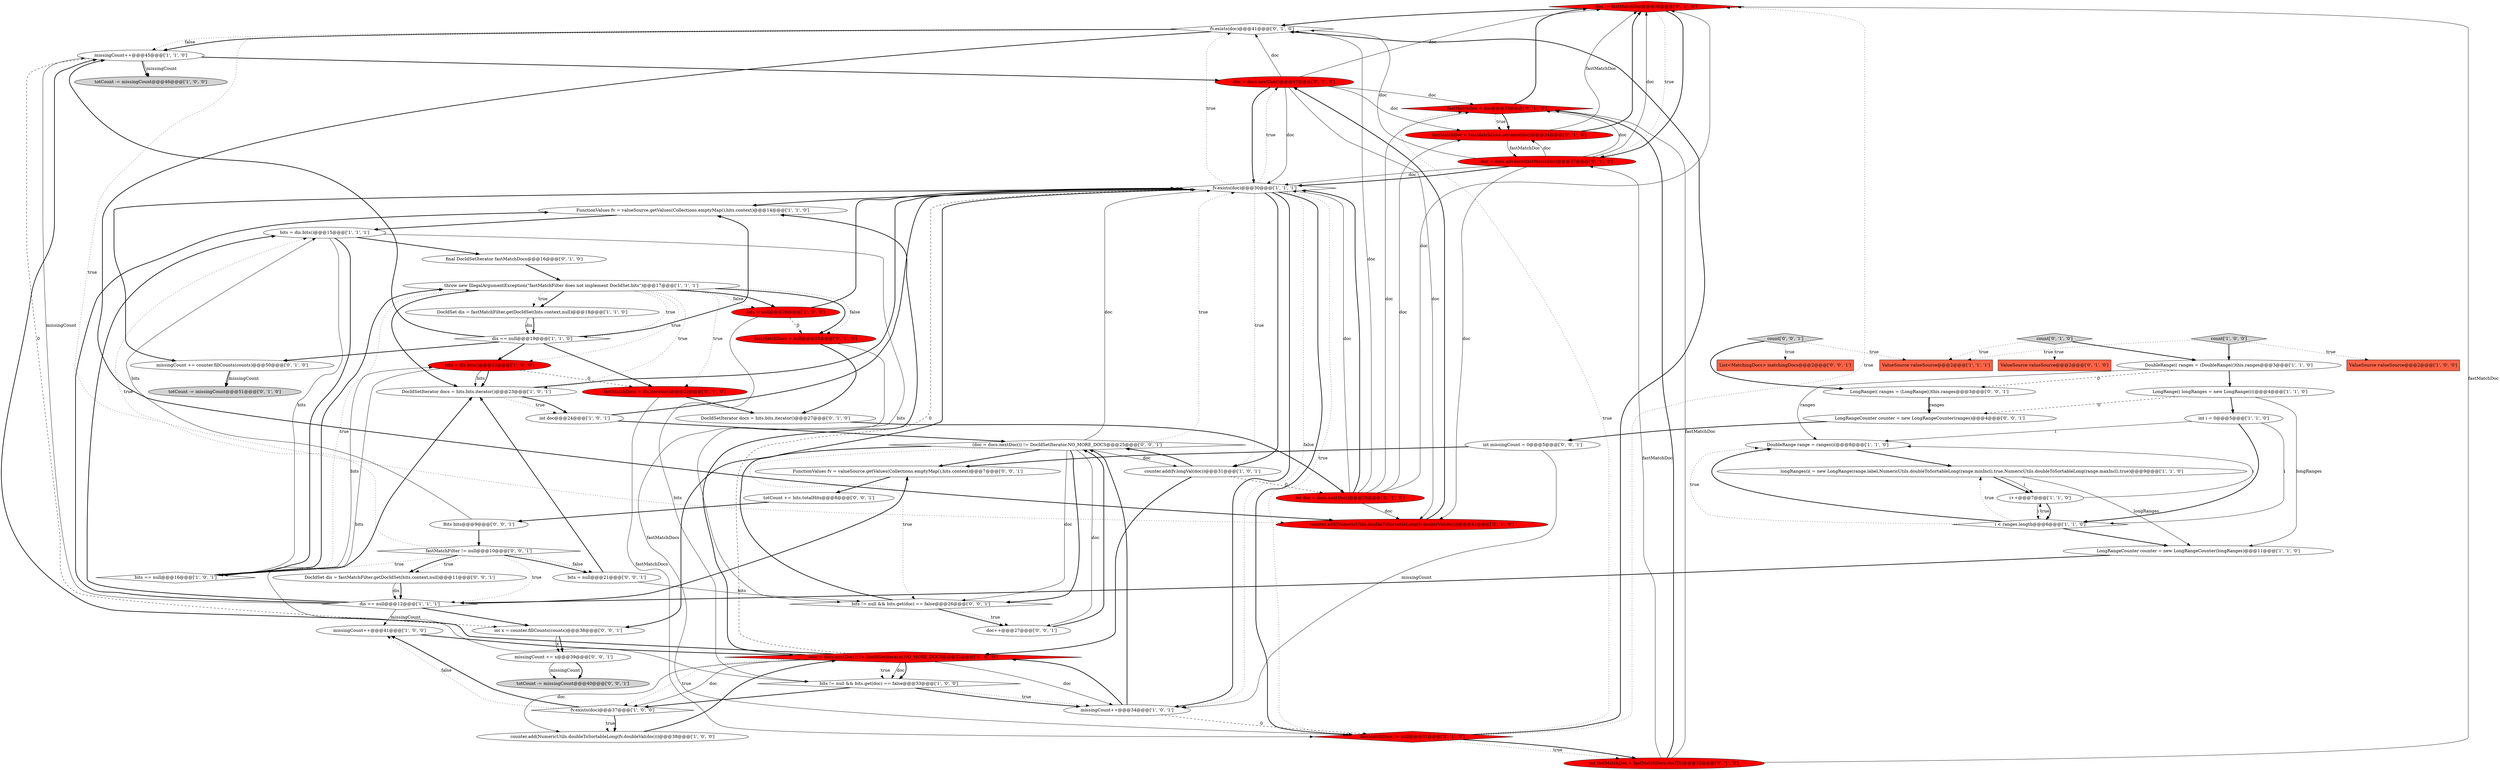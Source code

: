 digraph {
42 [style = filled, label = "doc != fastMatchDoc@@@36@@@['0', '1', '0']", fillcolor = red, shape = diamond image = "AAA1AAABBB2BBB"];
51 [style = filled, label = "FunctionValues fv = valueSource.getValues(Collections.emptyMap(),hits.context)@@@7@@@['0', '0', '1']", fillcolor = white, shape = ellipse image = "AAA0AAABBB3BBB"];
34 [style = filled, label = "fastMatchDocs = null@@@25@@@['0', '1', '0']", fillcolor = red, shape = ellipse image = "AAA1AAABBB2BBB"];
16 [style = filled, label = "throw new IllegalArgumentException(\"fastMatchFilter does not implement DocIdSet.bits\")@@@17@@@['1', '1', '1']", fillcolor = white, shape = ellipse image = "AAA0AAABBB1BBB"];
41 [style = filled, label = "fv.exists(doc)@@@41@@@['0', '1', '0']", fillcolor = white, shape = diamond image = "AAA0AAABBB2BBB"];
31 [style = filled, label = "missingCount++@@@45@@@['1', '1', '0']", fillcolor = white, shape = ellipse image = "AAA0AAABBB1BBB"];
28 [style = filled, label = "missingCount++@@@34@@@['1', '0', '1']", fillcolor = white, shape = ellipse image = "AAA0AAABBB1BBB"];
44 [style = filled, label = "final DocIdSetIterator fastMatchDocs@@@16@@@['0', '1', '0']", fillcolor = white, shape = ellipse image = "AAA0AAABBB2BBB"];
6 [style = filled, label = "counter.add(fv.longVal(doc))@@@31@@@['1', '0', '1']", fillcolor = white, shape = ellipse image = "AAA0AAABBB1BBB"];
45 [style = filled, label = "DocIdSetIterator docs = hits.bits.iterator()@@@27@@@['0', '1', '0']", fillcolor = white, shape = ellipse image = "AAA0AAABBB2BBB"];
3 [style = filled, label = "totCount -= missingCount@@@46@@@['1', '0', '0']", fillcolor = lightgray, shape = ellipse image = "AAA0AAABBB1BBB"];
27 [style = filled, label = "DocIdSet dis = fastMatchFilter.getDocIdSet(hits.context,null)@@@18@@@['1', '1', '0']", fillcolor = white, shape = ellipse image = "AAA0AAABBB1BBB"];
61 [style = filled, label = "count['0', '0', '1']", fillcolor = lightgray, shape = diamond image = "AAA0AAABBB3BBB"];
4 [style = filled, label = "int i = 0@@@5@@@['1', '1', '0']", fillcolor = white, shape = ellipse image = "AAA0AAABBB1BBB"];
39 [style = filled, label = "fastMatchDoc = fastMatchDocs.advance(doc)@@@34@@@['0', '1', '0']", fillcolor = red, shape = ellipse image = "AAA1AAABBB2BBB"];
11 [style = filled, label = "fv.exists(doc)@@@30@@@['1', '1', '1']", fillcolor = white, shape = diamond image = "AAA0AAABBB1BBB"];
58 [style = filled, label = "LongRangeCounter counter = new LongRangeCounter(ranges)@@@4@@@['0', '0', '1']", fillcolor = white, shape = ellipse image = "AAA0AAABBB3BBB"];
59 [style = filled, label = "int x = counter.fillCounts(counts)@@@38@@@['0', '0', '1']", fillcolor = white, shape = ellipse image = "AAA0AAABBB3BBB"];
63 [style = filled, label = "totCount += hits.totalHits@@@8@@@['0', '0', '1']", fillcolor = white, shape = ellipse image = "AAA0AAABBB3BBB"];
40 [style = filled, label = "totCount -= missingCount@@@51@@@['0', '1', '0']", fillcolor = lightgray, shape = ellipse image = "AAA0AAABBB2BBB"];
60 [style = filled, label = "doc++@@@27@@@['0', '0', '1']", fillcolor = white, shape = ellipse image = "AAA0AAABBB3BBB"];
46 [style = filled, label = "int doc = docs.nextDoc()@@@28@@@['0', '1', '0']", fillcolor = red, shape = ellipse image = "AAA1AAABBB2BBB"];
20 [style = filled, label = "dis == null@@@12@@@['1', '1', '1']", fillcolor = white, shape = diamond image = "AAA0AAABBB1BBB"];
33 [style = filled, label = "missingCount += counter.fillCounts(counts)@@@50@@@['0', '1', '0']", fillcolor = white, shape = ellipse image = "AAA0AAABBB2BBB"];
50 [style = filled, label = "Bits bits@@@9@@@['0', '0', '1']", fillcolor = white, shape = ellipse image = "AAA0AAABBB3BBB"];
53 [style = filled, label = "List<MatchingDocs> matchingDocs@@@2@@@['0', '0', '1']", fillcolor = tomato, shape = box image = "AAA0AAABBB3BBB"];
54 [style = filled, label = "bits != null && bits.get(doc) == false@@@26@@@['0', '0', '1']", fillcolor = white, shape = diamond image = "AAA0AAABBB3BBB"];
57 [style = filled, label = "(doc = docs.nextDoc()) != DocIdSetIterator.NO_MORE_DOCS@@@25@@@['0', '0', '1']", fillcolor = white, shape = diamond image = "AAA0AAABBB3BBB"];
24 [style = filled, label = "LongRange(( longRanges = new LongRange((((@@@4@@@['1', '1', '0']", fillcolor = white, shape = ellipse image = "AAA0AAABBB1BBB"];
35 [style = filled, label = "ValueSource valueSource@@@2@@@['0', '1', '0']", fillcolor = tomato, shape = box image = "AAA0AAABBB2BBB"];
8 [style = filled, label = "fv.exists(doc)@@@37@@@['1', '0', '0']", fillcolor = white, shape = diamond image = "AAA0AAABBB1BBB"];
12 [style = filled, label = "bits = dis.bits()@@@22@@@['1', '0', '0']", fillcolor = red, shape = ellipse image = "AAA1AAABBB1BBB"];
17 [style = filled, label = "longRanges(i( = new LongRange(range.label,NumericUtils.doubleToSortableLong(range.minIncl),true,NumericUtils.doubleToSortableLong(range.maxIncl),true)@@@9@@@['1', '1', '0']", fillcolor = white, shape = ellipse image = "AAA0AAABBB1BBB"];
30 [style = filled, label = "DoubleRange(( ranges = (DoubleRange(()this.ranges@@@3@@@['1', '1', '0']", fillcolor = white, shape = ellipse image = "AAA0AAABBB1BBB"];
43 [style = filled, label = "counter.add(NumericUtils.doubleToSortableLong(fv.doubleVal(doc)))@@@42@@@['0', '1', '0']", fillcolor = red, shape = ellipse image = "AAA1AAABBB2BBB"];
62 [style = filled, label = "int missingCount = 0@@@5@@@['0', '0', '1']", fillcolor = white, shape = ellipse image = "AAA0AAABBB3BBB"];
49 [style = filled, label = "int fastMatchDoc = fastMatchDocs.docID()@@@32@@@['0', '1', '0']", fillcolor = red, shape = ellipse image = "AAA1AAABBB2BBB"];
14 [style = filled, label = "i++@@@7@@@['1', '1', '0']", fillcolor = white, shape = ellipse image = "AAA0AAABBB1BBB"];
65 [style = filled, label = "fastMatchFilter != null@@@10@@@['0', '0', '1']", fillcolor = white, shape = diamond image = "AAA0AAABBB3BBB"];
7 [style = filled, label = "dis == null@@@19@@@['1', '1', '0']", fillcolor = white, shape = diamond image = "AAA0AAABBB1BBB"];
56 [style = filled, label = "missingCount += x@@@39@@@['0', '0', '1']", fillcolor = white, shape = ellipse image = "AAA0AAABBB3BBB"];
55 [style = filled, label = "LongRange(( ranges = (LongRange(()this.ranges@@@3@@@['0', '0', '1']", fillcolor = white, shape = ellipse image = "AAA0AAABBB3BBB"];
21 [style = filled, label = "DoubleRange range = ranges(i(@@@8@@@['1', '1', '0']", fillcolor = white, shape = ellipse image = "AAA0AAABBB1BBB"];
26 [style = filled, label = "missingCount++@@@41@@@['1', '0', '0']", fillcolor = white, shape = ellipse image = "AAA0AAABBB1BBB"];
48 [style = filled, label = "doc = docs.nextDoc()@@@47@@@['0', '1', '0']", fillcolor = red, shape = ellipse image = "AAA1AAABBB2BBB"];
37 [style = filled, label = "fastMatchDocs = dis.iterator()@@@22@@@['0', '1', '0']", fillcolor = red, shape = ellipse image = "AAA1AAABBB2BBB"];
32 [style = filled, label = "fastMatchDocs != null@@@31@@@['0', '1', '0']", fillcolor = red, shape = diamond image = "AAA1AAABBB2BBB"];
64 [style = filled, label = "totCount -= missingCount@@@40@@@['0', '0', '1']", fillcolor = lightgray, shape = ellipse image = "AAA0AAABBB3BBB"];
52 [style = filled, label = "bits = null@@@21@@@['0', '0', '1']", fillcolor = white, shape = ellipse image = "AAA0AAABBB3BBB"];
10 [style = filled, label = "bits == null@@@16@@@['1', '0', '1']", fillcolor = white, shape = diamond image = "AAA0AAABBB1BBB"];
13 [style = filled, label = "bits = null@@@28@@@['1', '0', '0']", fillcolor = red, shape = ellipse image = "AAA1AAABBB1BBB"];
29 [style = filled, label = "(doc = docs.nextDoc()) != DocIdSetIterator.NO_MORE_DOCS@@@32@@@['1', '0', '0']", fillcolor = red, shape = diamond image = "AAA1AAABBB1BBB"];
66 [style = filled, label = "DocIdSet dis = fastMatchFilter.getDocIdSet(hits.context,null)@@@11@@@['0', '0', '1']", fillcolor = white, shape = ellipse image = "AAA0AAABBB3BBB"];
15 [style = filled, label = "LongRangeCounter counter = new LongRangeCounter(longRanges)@@@11@@@['1', '1', '0']", fillcolor = white, shape = ellipse image = "AAA0AAABBB1BBB"];
18 [style = filled, label = "FunctionValues fv = valueSource.getValues(Collections.emptyMap(),hits.context)@@@14@@@['1', '1', '0']", fillcolor = white, shape = ellipse image = "AAA0AAABBB1BBB"];
25 [style = filled, label = "DocIdSetIterator docs = hits.bits.iterator()@@@23@@@['1', '0', '1']", fillcolor = white, shape = ellipse image = "AAA0AAABBB1BBB"];
23 [style = filled, label = "ValueSource valueSource@@@2@@@['1', '1', '1']", fillcolor = tomato, shape = box image = "AAA0AAABBB1BBB"];
0 [style = filled, label = "i < ranges.length@@@6@@@['1', '1', '0']", fillcolor = white, shape = diamond image = "AAA0AAABBB1BBB"];
19 [style = filled, label = "int doc@@@24@@@['1', '0', '1']", fillcolor = white, shape = ellipse image = "AAA0AAABBB1BBB"];
36 [style = filled, label = "fastMatchDoc < doc@@@33@@@['0', '1', '0']", fillcolor = red, shape = diamond image = "AAA1AAABBB2BBB"];
38 [style = filled, label = "doc = docs.advance(fastMatchDoc)@@@37@@@['0', '1', '0']", fillcolor = red, shape = ellipse image = "AAA1AAABBB2BBB"];
5 [style = filled, label = "count['1', '0', '0']", fillcolor = lightgray, shape = diamond image = "AAA0AAABBB1BBB"];
47 [style = filled, label = "count['0', '1', '0']", fillcolor = lightgray, shape = diamond image = "AAA0AAABBB2BBB"];
2 [style = filled, label = "counter.add(NumericUtils.doubleToSortableLong(fv.doubleVal(doc)))@@@38@@@['1', '0', '0']", fillcolor = white, shape = ellipse image = "AAA0AAABBB1BBB"];
9 [style = filled, label = "ValueSource valueSource@@@2@@@['1', '0', '0']", fillcolor = tomato, shape = box image = "AAA0AAABBB1BBB"];
1 [style = filled, label = "bits = dis.bits()@@@15@@@['1', '1', '1']", fillcolor = white, shape = ellipse image = "AAA0AAABBB1BBB"];
22 [style = filled, label = "bits != null && bits.get(doc) == false@@@33@@@['1', '0', '0']", fillcolor = white, shape = diamond image = "AAA0AAABBB1BBB"];
42->41 [style = bold, label=""];
6->57 [style = bold, label=""];
1->54 [style = solid, label="bits"];
31->59 [style = dashed, label="0"];
57->60 [style = solid, label="doc"];
11->41 [style = dotted, label="true"];
56->64 [style = bold, label=""];
20->26 [style = solid, label="missingCount"];
5->23 [style = dotted, label="true"];
19->11 [style = bold, label=""];
7->31 [style = bold, label=""];
48->39 [style = solid, label="doc"];
57->59 [style = bold, label=""];
29->2 [style = solid, label="doc"];
65->20 [style = dotted, label="true"];
38->42 [style = solid, label="doc"];
0->15 [style = bold, label=""];
6->29 [style = bold, label=""];
29->18 [style = bold, label=""];
29->8 [style = dotted, label="true"];
50->65 [style = bold, label=""];
22->8 [style = bold, label=""];
16->7 [style = dotted, label="true"];
20->31 [style = solid, label="missingCount"];
32->42 [style = dotted, label="true"];
58->62 [style = bold, label=""];
0->21 [style = dotted, label="true"];
36->39 [style = dotted, label="true"];
66->20 [style = bold, label=""];
17->14 [style = bold, label=""];
15->20 [style = bold, label=""];
31->48 [style = bold, label=""];
27->7 [style = bold, label=""];
41->43 [style = dotted, label="true"];
25->19 [style = bold, label=""];
48->11 [style = solid, label="doc"];
11->33 [style = bold, label=""];
42->38 [style = dotted, label="true"];
5->9 [style = dotted, label="true"];
63->50 [style = bold, label=""];
39->38 [style = solid, label="fastMatchDoc"];
5->30 [style = bold, label=""];
65->66 [style = dotted, label="true"];
25->19 [style = dotted, label="true"];
10->16 [style = dotted, label="true"];
49->36 [style = bold, label=""];
57->54 [style = bold, label=""];
37->32 [style = solid, label="fastMatchDocs"];
11->28 [style = bold, label=""];
46->39 [style = solid, label="doc"];
46->41 [style = solid, label="doc"];
11->28 [style = dotted, label="false"];
12->37 [style = dashed, label="0"];
1->44 [style = bold, label=""];
50->1 [style = solid, label="bits"];
57->51 [style = bold, label=""];
57->54 [style = dotted, label="true"];
54->60 [style = bold, label=""];
38->11 [style = bold, label=""];
32->49 [style = dotted, label="true"];
61->53 [style = dotted, label="true"];
32->49 [style = bold, label=""];
65->1 [style = dotted, label="true"];
48->41 [style = solid, label="doc"];
7->37 [style = bold, label=""];
16->34 [style = bold, label=""];
65->10 [style = dotted, label="true"];
65->66 [style = bold, label=""];
0->21 [style = bold, label=""];
32->36 [style = dotted, label="true"];
13->11 [style = bold, label=""];
10->12 [style = solid, label="bits"];
11->18 [style = bold, label=""];
4->0 [style = bold, label=""];
20->18 [style = bold, label=""];
7->33 [style = bold, label=""];
61->55 [style = bold, label=""];
19->57 [style = bold, label=""];
60->57 [style = bold, label=""];
31->3 [style = solid, label="missingCount"];
39->42 [style = solid, label="fastMatchDoc"];
38->39 [style = solid, label="doc"];
44->16 [style = bold, label=""];
18->1 [style = bold, label=""];
10->25 [style = bold, label=""];
54->60 [style = dotted, label="true"];
4->21 [style = solid, label="i"];
14->21 [style = solid, label="i"];
4->0 [style = solid, label="i"];
27->7 [style = solid, label="dis"];
0->14 [style = dotted, label="true"];
37->45 [style = bold, label=""];
57->6 [style = solid, label="doc"];
45->46 [style = bold, label=""];
31->3 [style = bold, label=""];
16->25 [style = dotted, label="true"];
38->11 [style = solid, label="doc"];
59->56 [style = bold, label=""];
39->42 [style = bold, label=""];
41->43 [style = bold, label=""];
42->38 [style = bold, label=""];
51->63 [style = bold, label=""];
36->42 [style = bold, label=""];
49->42 [style = solid, label="fastMatchDoc"];
38->36 [style = solid, label="doc"];
28->29 [style = bold, label=""];
12->25 [style = solid, label="bits"];
30->24 [style = bold, label=""];
16->13 [style = bold, label=""];
54->11 [style = bold, label=""];
16->27 [style = bold, label=""];
62->51 [style = bold, label=""];
56->64 [style = solid, label="missingCount"];
8->26 [style = dotted, label="false"];
46->36 [style = solid, label="doc"];
8->2 [style = dotted, label="true"];
57->11 [style = dotted, label="true"];
22->28 [style = bold, label=""];
11->32 [style = bold, label=""];
17->14 [style = solid, label="i"];
47->23 [style = dotted, label="true"];
20->1 [style = bold, label=""];
46->11 [style = solid, label="doc"];
36->39 [style = bold, label=""];
33->40 [style = solid, label="missingCount"];
29->22 [style = dotted, label="true"];
38->43 [style = solid, label="doc"];
46->43 [style = solid, label="doc"];
57->54 [style = solid, label="doc"];
48->36 [style = solid, label="doc"];
10->16 [style = bold, label=""];
8->2 [style = bold, label=""];
65->52 [style = bold, label=""];
16->13 [style = dotted, label="false"];
48->11 [style = bold, label=""];
30->21 [style = solid, label="ranges"];
11->6 [style = dotted, label="true"];
20->51 [style = bold, label=""];
24->58 [style = dashed, label="0"];
7->18 [style = bold, label=""];
24->15 [style = solid, label="longRanges"];
32->41 [style = bold, label=""];
41->31 [style = bold, label=""];
13->22 [style = solid, label="bits"];
16->27 [style = dotted, label="true"];
61->23 [style = dotted, label="true"];
28->57 [style = bold, label=""];
13->34 [style = dashed, label="0"];
29->22 [style = solid, label="doc"];
29->28 [style = solid, label="doc"];
48->43 [style = solid, label="doc"];
28->32 [style = dashed, label="0"];
41->31 [style = dotted, label="false"];
1->10 [style = solid, label="bits"];
49->36 [style = solid, label="fastMatchDoc"];
11->32 [style = dotted, label="true"];
29->11 [style = dashed, label="0"];
29->8 [style = solid, label="doc"];
38->41 [style = solid, label="doc"];
52->54 [style = solid, label="bits"];
16->12 [style = dotted, label="true"];
16->37 [style = dotted, label="true"];
57->11 [style = solid, label="doc"];
7->12 [style = bold, label=""];
26->29 [style = bold, label=""];
11->6 [style = bold, label=""];
29->31 [style = bold, label=""];
34->45 [style = bold, label=""];
43->48 [style = bold, label=""];
12->22 [style = solid, label="bits"];
22->28 [style = dotted, label="true"];
30->55 [style = dashed, label="0"];
16->25 [style = bold, label=""];
11->48 [style = dotted, label="true"];
59->56 [style = solid, label="x"];
46->42 [style = solid, label="doc"];
46->11 [style = bold, label=""];
65->52 [style = dotted, label="false"];
47->30 [style = bold, label=""];
6->46 [style = dashed, label="0"];
16->34 [style = dotted, label="false"];
24->4 [style = bold, label=""];
33->40 [style = bold, label=""];
52->25 [style = bold, label=""];
14->0 [style = bold, label=""];
25->11 [style = bold, label=""];
47->35 [style = dotted, label="true"];
12->25 [style = bold, label=""];
34->32 [style = solid, label="fastMatchDocs"];
20->59 [style = bold, label=""];
55->58 [style = solid, label="ranges"];
14->0 [style = solid, label="i"];
17->15 [style = solid, label="longRanges"];
0->17 [style = dotted, label="true"];
66->20 [style = solid, label="dis"];
29->22 [style = bold, label=""];
48->42 [style = solid, label="doc"];
2->29 [style = bold, label=""];
1->10 [style = bold, label=""];
21->17 [style = bold, label=""];
55->58 [style = bold, label=""];
62->28 [style = solid, label="missingCount"];
49->38 [style = solid, label="fastMatchDoc"];
8->26 [style = bold, label=""];
}
